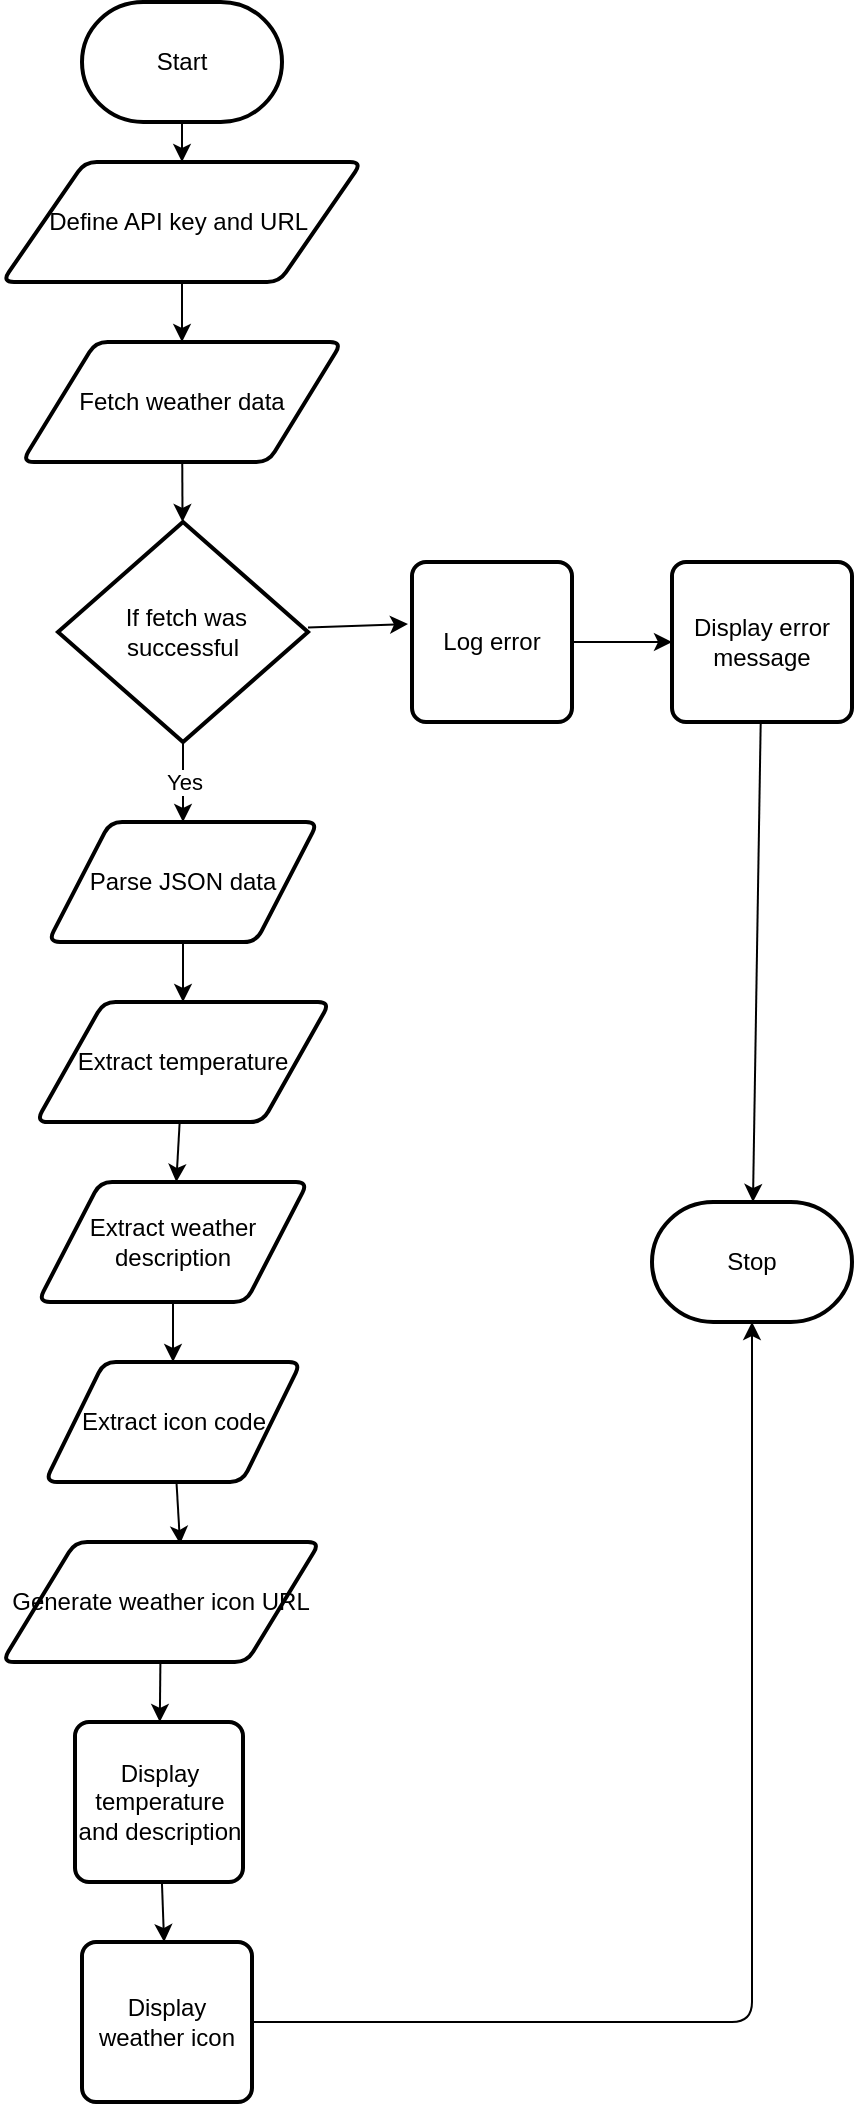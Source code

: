 <mxfile>
    <diagram id="HIP3nbAZw_EuaXWnEj3U" name="Page-1">
        <mxGraphModel dx="1685" dy="628" grid="1" gridSize="10" guides="1" tooltips="1" connect="1" arrows="1" fold="1" page="1" pageScale="1" pageWidth="850" pageHeight="1100" math="0" shadow="0">
            <root>
                <mxCell id="0"/>
                <mxCell id="1" parent="0"/>
                <mxCell id="7" style="edgeStyle=none;html=1;entryX=0.5;entryY=0;entryDx=0;entryDy=0;" edge="1" parent="1" source="2" target="4">
                    <mxGeometry relative="1" as="geometry"/>
                </mxCell>
                <mxCell id="2" value="Start" style="strokeWidth=2;html=1;shape=mxgraph.flowchart.terminator;whiteSpace=wrap;" parent="1" vertex="1">
                    <mxGeometry x="375" y="10" width="100" height="60" as="geometry"/>
                </mxCell>
                <mxCell id="3" value="Stop" style="strokeWidth=2;html=1;shape=mxgraph.flowchart.terminator;whiteSpace=wrap;" parent="1" vertex="1">
                    <mxGeometry x="660" y="610" width="100" height="60" as="geometry"/>
                </mxCell>
                <mxCell id="6" style="edgeStyle=none;html=1;" edge="1" parent="1" source="4" target="5">
                    <mxGeometry relative="1" as="geometry"/>
                </mxCell>
                <mxCell id="4" value="Define API key and URL&amp;nbsp;" style="shape=parallelogram;html=1;strokeWidth=2;perimeter=parallelogramPerimeter;whiteSpace=wrap;rounded=1;arcSize=12;size=0.23;" vertex="1" parent="1">
                    <mxGeometry x="335" y="90" width="180" height="60" as="geometry"/>
                </mxCell>
                <mxCell id="9" style="edgeStyle=none;html=1;" edge="1" parent="1" source="5" target="8">
                    <mxGeometry relative="1" as="geometry"/>
                </mxCell>
                <mxCell id="5" value="Fetch weather data" style="shape=parallelogram;html=1;strokeWidth=2;perimeter=parallelogramPerimeter;whiteSpace=wrap;rounded=1;arcSize=12;size=0.23;" vertex="1" parent="1">
                    <mxGeometry x="345" y="180" width="160" height="60" as="geometry"/>
                </mxCell>
                <mxCell id="11" value="Yes" style="edgeStyle=none;html=1;" edge="1" parent="1" source="8" target="10">
                    <mxGeometry relative="1" as="geometry"/>
                </mxCell>
                <mxCell id="26" style="edgeStyle=none;html=1;entryX=-0.025;entryY=0.388;entryDx=0;entryDy=0;entryPerimeter=0;" edge="1" parent="1" source="8" target="25">
                    <mxGeometry relative="1" as="geometry"/>
                </mxCell>
                <mxCell id="8" value="&amp;nbsp;If fetch was successful" style="strokeWidth=2;html=1;shape=mxgraph.flowchart.decision;whiteSpace=wrap;" vertex="1" parent="1">
                    <mxGeometry x="363" y="270" width="125" height="110" as="geometry"/>
                </mxCell>
                <mxCell id="13" style="edgeStyle=none;html=1;" edge="1" parent="1" source="10" target="12">
                    <mxGeometry relative="1" as="geometry"/>
                </mxCell>
                <mxCell id="10" value="Parse JSON data" style="shape=parallelogram;html=1;strokeWidth=2;perimeter=parallelogramPerimeter;whiteSpace=wrap;rounded=1;arcSize=12;size=0.23;" vertex="1" parent="1">
                    <mxGeometry x="358" y="420" width="135" height="60" as="geometry"/>
                </mxCell>
                <mxCell id="15" style="edgeStyle=none;html=1;" edge="1" parent="1" source="12" target="14">
                    <mxGeometry relative="1" as="geometry"/>
                </mxCell>
                <mxCell id="12" value="Extract temperature" style="shape=parallelogram;html=1;strokeWidth=2;perimeter=parallelogramPerimeter;whiteSpace=wrap;rounded=1;arcSize=12;size=0.23;" vertex="1" parent="1">
                    <mxGeometry x="352" y="510" width="147" height="60" as="geometry"/>
                </mxCell>
                <mxCell id="17" style="edgeStyle=none;html=1;entryX=0.5;entryY=0;entryDx=0;entryDy=0;" edge="1" parent="1" source="14" target="16">
                    <mxGeometry relative="1" as="geometry"/>
                </mxCell>
                <mxCell id="14" value="Extract weather description" style="shape=parallelogram;html=1;strokeWidth=2;perimeter=parallelogramPerimeter;whiteSpace=wrap;rounded=1;arcSize=12;size=0.23;" vertex="1" parent="1">
                    <mxGeometry x="353" y="600" width="135" height="60" as="geometry"/>
                </mxCell>
                <mxCell id="20" style="edgeStyle=none;html=1;entryX=0.56;entryY=0.017;entryDx=0;entryDy=0;entryPerimeter=0;" edge="1" parent="1" source="16" target="18">
                    <mxGeometry relative="1" as="geometry"/>
                </mxCell>
                <mxCell id="16" value="Extract icon code" style="shape=parallelogram;html=1;strokeWidth=2;perimeter=parallelogramPerimeter;whiteSpace=wrap;rounded=1;arcSize=12;size=0.23;" vertex="1" parent="1">
                    <mxGeometry x="356.5" y="690" width="128" height="60" as="geometry"/>
                </mxCell>
                <mxCell id="22" style="edgeStyle=none;html=1;" edge="1" parent="1" source="18" target="21">
                    <mxGeometry relative="1" as="geometry"/>
                </mxCell>
                <mxCell id="18" value="Generate weather icon URL" style="shape=parallelogram;html=1;strokeWidth=2;perimeter=parallelogramPerimeter;whiteSpace=wrap;rounded=1;arcSize=12;size=0.23;" vertex="1" parent="1">
                    <mxGeometry x="335" y="780" width="159" height="60" as="geometry"/>
                </mxCell>
                <mxCell id="24" style="edgeStyle=none;html=1;" edge="1" parent="1" source="21" target="23">
                    <mxGeometry relative="1" as="geometry"/>
                </mxCell>
                <mxCell id="21" value="Display temperature and description" style="rounded=1;whiteSpace=wrap;html=1;absoluteArcSize=1;arcSize=14;strokeWidth=2;" vertex="1" parent="1">
                    <mxGeometry x="371.5" y="870" width="84" height="80" as="geometry"/>
                </mxCell>
                <mxCell id="30" style="edgeStyle=orthogonalEdgeStyle;html=1;entryX=0.5;entryY=1;entryDx=0;entryDy=0;entryPerimeter=0;" edge="1" parent="1" source="23" target="3">
                    <mxGeometry relative="1" as="geometry"/>
                </mxCell>
                <mxCell id="23" value="Display weather icon" style="rounded=1;whiteSpace=wrap;html=1;absoluteArcSize=1;arcSize=14;strokeWidth=2;" vertex="1" parent="1">
                    <mxGeometry x="375" y="980" width="85" height="80" as="geometry"/>
                </mxCell>
                <mxCell id="28" style="edgeStyle=none;html=1;entryX=0;entryY=0.5;entryDx=0;entryDy=0;" edge="1" parent="1" source="25" target="27">
                    <mxGeometry relative="1" as="geometry"/>
                </mxCell>
                <mxCell id="25" value="Log error" style="rounded=1;whiteSpace=wrap;html=1;absoluteArcSize=1;arcSize=14;strokeWidth=2;" vertex="1" parent="1">
                    <mxGeometry x="540" y="290" width="80" height="80" as="geometry"/>
                </mxCell>
                <mxCell id="29" style="edgeStyle=none;html=1;" edge="1" parent="1" source="27" target="3">
                    <mxGeometry relative="1" as="geometry"/>
                </mxCell>
                <mxCell id="27" value="Display error message" style="rounded=1;whiteSpace=wrap;html=1;absoluteArcSize=1;arcSize=14;strokeWidth=2;" vertex="1" parent="1">
                    <mxGeometry x="670" y="290" width="90" height="80" as="geometry"/>
                </mxCell>
            </root>
        </mxGraphModel>
    </diagram>
</mxfile>